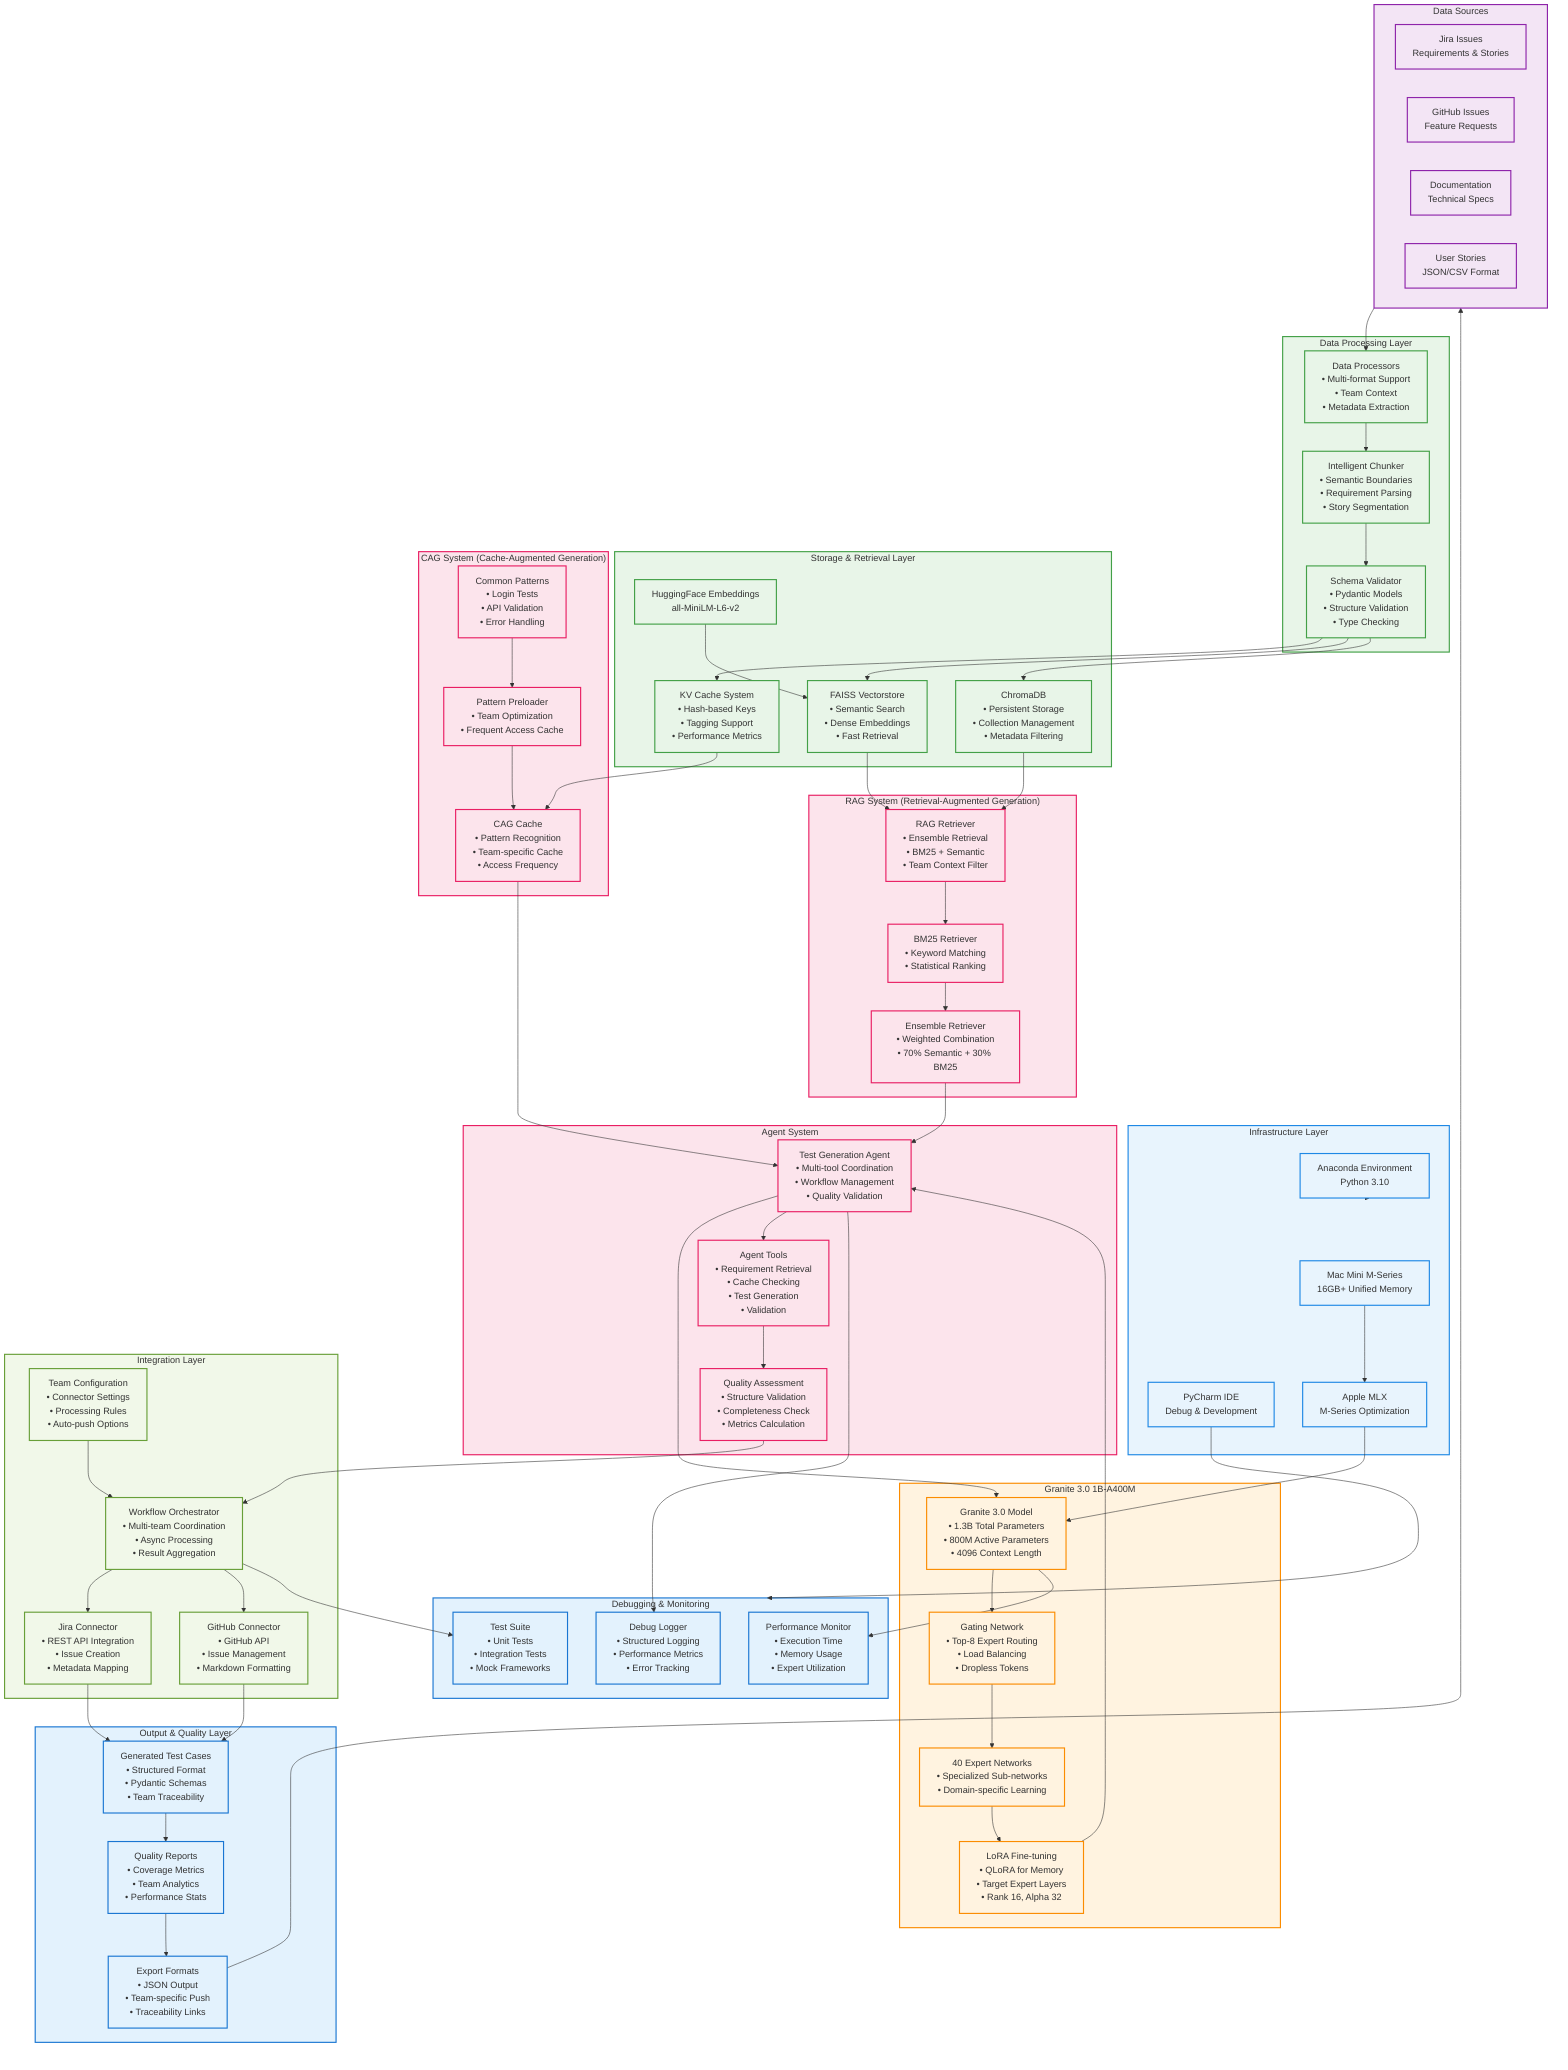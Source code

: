 graph TB
    %% Infrastructure Layer
    subgraph Infrastructure["Infrastructure Layer"]
        MAC["Mac Mini M-Series<br/>16GB+ Unified Memory"]
        PYCHARM["PyCharm IDE<br/>Debug & Development"]
        CONDA["Anaconda Environment<br/>Python 3.10"]
        MLX["Apple MLX<br/>M-Series Optimization"]
    end

    %% Data Sources
    subgraph DataSources["Data Sources"]
        JIRA["Jira Issues<br/>Requirements & Stories"]
        GITHUB["GitHub Issues<br/>Feature Requests"]
        DOCS["Documentation<br/>Technical Specs"]
        STORIES["User Stories<br/>JSON/CSV Format"]
    end

    %% Data Processing Layer
    subgraph DataProcessing["Data Processing Layer"]
        CHUNKER["Intelligent Chunker<br/>• Semantic Boundaries<br/>• Requirement Parsing<br/>• Story Segmentation"]
        PROCESSOR["Data Processors<br/>• Multi-format Support<br/>• Team Context<br/>• Metadata Extraction"]
        VALIDATOR["Schema Validator<br/>• Pydantic Models<br/>• Structure Validation<br/>• Type Checking"]
    end

    %% Storage & Retrieval Layer
    subgraph Storage["Storage & Retrieval Layer"]
        KVCACHE["KV Cache System<br/>• Hash-based Keys<br/>• Tagging Support<br/>• Performance Metrics"]
        FAISS["FAISS Vectorstore<br/>• Semantic Search<br/>• Dense Embeddings<br/>• Fast Retrieval"]
        CHROMADB["ChromaDB<br/>• Persistent Storage<br/>• Collection Management<br/>• Metadata Filtering"]
        EMBEDDING["HuggingFace Embeddings<br/>all-MiniLM-L6-v2"]
    end

    %% RAG System
    subgraph RAG["RAG System (Retrieval-Augmented Generation)"]
        RAGRET["RAG Retriever<br/>• Ensemble Retrieval<br/>• BM25 + Semantic<br/>• Team Context Filter"]
        BM25["BM25 Retriever<br/>• Keyword Matching<br/>• Statistical Ranking"]
        ENSEMBLE["Ensemble Retriever<br/>• Weighted Combination<br/>• 70% Semantic + 30% BM25"]
    end

    %% CAG System
    subgraph CAG["CAG System (Cache-Augmented Generation)"]
        CAGCACHE["CAG Cache<br/>• Pattern Recognition<br/>• Team-specific Cache<br/>• Access Frequency"]
        PATTERNS["Common Patterns<br/>• Login Tests<br/>• API Validation<br/>• Error Handling"]
        PRELOAD["Pattern Preloader<br/>• Team Optimization<br/>• Frequent Access Cache"]
    end

    %% Granite 3.0 MoE Model
    subgraph GraniteMoE["Granite 3.0 1B-A400M"]
        MODEL["Granite 3.0 Model<br/>• 1.3B Total Parameters<br/>• 800M Active Parameters<br/>• 4096 Context Length"]
        EXPERTS["40 Expert Networks<br/>• Specialized Sub-networks<br/>• Domain-specific Learning"]
        ROUTER["Gating Network<br/>• Top-8 Expert Routing<br/>• Load Balancing<br/>• Dropless Tokens"]
        FINETUNE["LoRA Fine-tuning<br/>• QLoRA for Memory<br/>• Target Expert Layers<br/>• Rank 16, Alpha 32"]
    end

    %% Agent System
    subgraph AgentSystem["Agent System"]
        TESTAGENT["Test Generation Agent<br/>• Multi-tool Coordination<br/>• Workflow Management<br/>• Quality Validation"]
        TOOLS["Agent Tools<br/>• Requirement Retrieval<br/>• Cache Checking<br/>• Test Generation<br/>• Validation"]
        QUALITY["Quality Assessment<br/>• Structure Validation<br/>• Completeness Check<br/>• Metrics Calculation"]
    end

    %% Integration Layer
    subgraph Integration["Integration Layer"]
        ORCHESTRATOR["Workflow Orchestrator<br/>• Multi-team Coordination<br/>• Async Processing<br/>• Result Aggregation"]
        JIRACONN["Jira Connector<br/>• REST API Integration<br/>• Issue Creation<br/>• Metadata Mapping"]
        GITHUBCONN["GitHub Connector<br/>• GitHub API<br/>• Issue Management<br/>• Markdown Formatting"]
        TEAMCONFIG["Team Configuration<br/>• Connector Settings<br/>• Processing Rules<br/>• Auto-push Options"]
    end

    %% Output & Quality
    subgraph Output["Output & Quality Layer"]
        TESTCASES["Generated Test Cases<br/>• Structured Format<br/>• Pydantic Schemas<br/>• Team Traceability"]
        REPORTS["Quality Reports<br/>• Coverage Metrics<br/>• Team Analytics<br/>• Performance Stats"]
        EXPORT["Export Formats<br/>• JSON Output<br/>• Team-specific Push<br/>• Traceability Links"]
    end

    %% Debugging & Monitoring
    subgraph Debug["Debugging & Monitoring"]
        LOGGER["Debug Logger<br/>• Structured Logging<br/>• Performance Metrics<br/>• Error Tracking"]
        TESTSUITE["Test Suite<br/>• Unit Tests<br/>• Integration Tests<br/>• Mock Frameworks"]
        MONITOR["Performance Monitor<br/>• Execution Time<br/>• Memory Usage<br/>• Expert Utilization"]
    end

    %% Data Flow Connections
    DataSources --> PROCESSOR
    PROCESSOR --> CHUNKER
    CHUNKER --> VALIDATOR
    VALIDATOR --> KVCACHE
    VALIDATOR --> FAISS
    VALIDATOR --> CHROMADB

    %% RAG Flow
    FAISS --> RAGRET
    CHROMADB --> RAGRET
    EMBEDDING --> FAISS
    RAGRET --> BM25
    BM25 --> ENSEMBLE
    ENSEMBLE --> TESTAGENT

    %% CAG Flow
    KVCACHE --> CAGCACHE
    PATTERNS --> PRELOAD
    PRELOAD --> CAGCACHE
    CAGCACHE --> TESTAGENT

    %% MoE Processing
    TESTAGENT --> MODEL
    MODEL --> ROUTER
    ROUTER --> EXPERTS
    EXPERTS --> FINETUNE
    FINETUNE --> TESTAGENT

    %% Agent Workflow
    TESTAGENT --> TOOLS
    TOOLS --> QUALITY
    QUALITY --> ORCHESTRATOR

    %% Integration Flow
    ORCHESTRATOR --> JIRACONN
    ORCHESTRATOR --> GITHUBCONN
    TEAMCONFIG --> ORCHESTRATOR
    JIRACONN --> TESTCASES
    GITHUBCONN --> TESTCASES

    %% Output Generation
    TESTCASES --> REPORTS
    REPORTS --> EXPORT
    EXPORT --> DataSources

    %% Monitoring
    TESTAGENT --> LOGGER
    MODEL --> MONITOR
    ORCHESTRATOR --> TESTSUITE

    %% Infrastructure Support
    MAC --> MLX
    MLX --> MODEL
    PYCHARM --> Debug
    CONDA --> Infrastructure

    %% Styling
    classDef infrastructure fill:#E8F4FD,stroke:#1E88E5,stroke-width:2px
    classDef data fill:#F3E5F5,stroke:#8E24AA,stroke-width:2px
    classDef processing fill:#E8F5E8,stroke:#43A047,stroke-width:2px
    classDef model fill:#FFF3E0,stroke:#FB8C00,stroke-width:2px
    classDef agent fill:#FCE4EC,stroke:#E91E63,stroke-width:2px
    classDef integration fill:#F1F8E9,stroke:#689F38,stroke-width:2px
    classDef output fill:#E3F2FD,stroke:#1976D2,stroke-width:2px

    class Infrastructure,MAC,PYCHARM,CONDA,MLX infrastructure
    class DataSources,JIRA,GITHUB,DOCS,STORIES data
    class DataProcessing,CHUNKER,PROCESSOR,VALIDATOR,Storage,KVCACHE,FAISS,CHROMADB,EMBEDDING processing
    class GraniteMoE,MODEL,EXPERTS,ROUTER,FINETUNE model
    class AgentSystem,TESTAGENT,TOOLS,QUALITY,RAG,RAGRET,BM25,ENSEMBLE,CAG,CAGCACHE,PATTERNS,PRELOAD agent
    class Integration,ORCHESTRATOR,JIRACONN,GITHUBCONN,TEAMCONFIG integration
    class Output,TESTCASES,REPORTS,EXPORT,Debug,LOGGER,TESTSUITE,MONITOR output